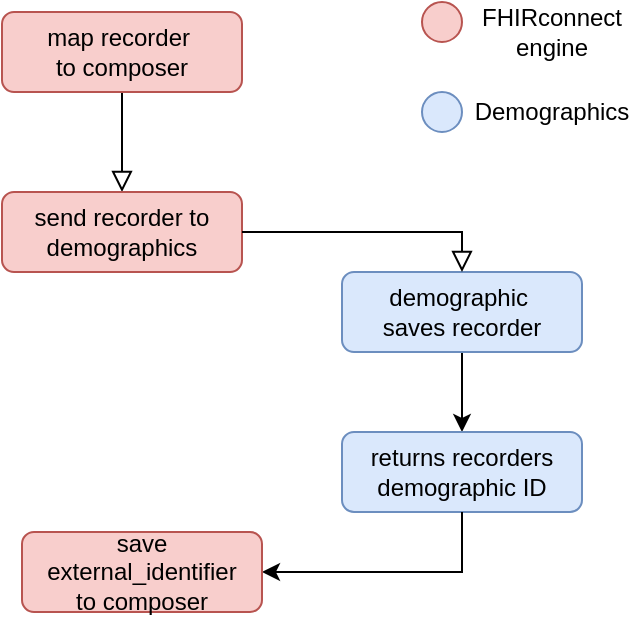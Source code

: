 <mxfile version="24.6.4" type="device">
  <diagram id="C5RBs43oDa-KdzZeNtuy" name="Page-1">
    <mxGraphModel dx="574" dy="352" grid="1" gridSize="10" guides="1" tooltips="1" connect="1" arrows="1" fold="1" page="1" pageScale="1" pageWidth="827" pageHeight="1169" math="0" shadow="0">
      <root>
        <mxCell id="WIyWlLk6GJQsqaUBKTNV-0" />
        <mxCell id="WIyWlLk6GJQsqaUBKTNV-1" parent="WIyWlLk6GJQsqaUBKTNV-0" />
        <mxCell id="WIyWlLk6GJQsqaUBKTNV-2" value="" style="rounded=0;html=1;jettySize=auto;orthogonalLoop=1;fontSize=11;endArrow=block;endFill=0;endSize=8;strokeWidth=1;shadow=0;labelBackgroundColor=none;edgeStyle=orthogonalEdgeStyle;" parent="WIyWlLk6GJQsqaUBKTNV-1" source="WIyWlLk6GJQsqaUBKTNV-3" edge="1">
          <mxGeometry relative="1" as="geometry">
            <mxPoint x="220" y="170" as="targetPoint" />
          </mxGeometry>
        </mxCell>
        <mxCell id="WIyWlLk6GJQsqaUBKTNV-3" value="map recorder&amp;nbsp;&lt;br&gt;to composer" style="rounded=1;whiteSpace=wrap;html=1;fontSize=12;glass=0;strokeWidth=1;shadow=0;fillColor=#f8cecc;strokeColor=#b85450;" parent="WIyWlLk6GJQsqaUBKTNV-1" vertex="1">
          <mxGeometry x="160" y="80" width="120" height="40" as="geometry" />
        </mxCell>
        <mxCell id="WIyWlLk6GJQsqaUBKTNV-7" value="send recorder to&lt;br&gt;demographics" style="rounded=1;whiteSpace=wrap;html=1;fontSize=12;glass=0;strokeWidth=1;shadow=0;fillColor=#f8cecc;strokeColor=#b85450;" parent="WIyWlLk6GJQsqaUBKTNV-1" vertex="1">
          <mxGeometry x="160" y="170" width="120" height="40" as="geometry" />
        </mxCell>
        <mxCell id="hFZJmU_uZsm3g-ISTHr6-5" value="" style="edgeStyle=orthogonalEdgeStyle;rounded=0;orthogonalLoop=1;jettySize=auto;html=1;" parent="WIyWlLk6GJQsqaUBKTNV-1" source="hFZJmU_uZsm3g-ISTHr6-0" target="hFZJmU_uZsm3g-ISTHr6-1" edge="1">
          <mxGeometry relative="1" as="geometry" />
        </mxCell>
        <mxCell id="hFZJmU_uZsm3g-ISTHr6-0" value="demographic&amp;nbsp;&lt;br&gt;saves recorder" style="rounded=1;whiteSpace=wrap;html=1;fontSize=12;glass=0;strokeWidth=1;shadow=0;fillColor=#dae8fc;strokeColor=#6c8ebf;" parent="WIyWlLk6GJQsqaUBKTNV-1" vertex="1">
          <mxGeometry x="330" y="210" width="120" height="40" as="geometry" />
        </mxCell>
        <mxCell id="hFZJmU_uZsm3g-ISTHr6-1" value="returns recorders&lt;br&gt;demographic ID" style="rounded=1;whiteSpace=wrap;html=1;fontSize=12;glass=0;strokeWidth=1;shadow=0;fillColor=#dae8fc;strokeColor=#6c8ebf;" parent="WIyWlLk6GJQsqaUBKTNV-1" vertex="1">
          <mxGeometry x="330" y="290" width="120" height="40" as="geometry" />
        </mxCell>
        <mxCell id="hFZJmU_uZsm3g-ISTHr6-6" value="" style="edgeStyle=orthogonalEdgeStyle;rounded=0;orthogonalLoop=1;jettySize=auto;html=1;endArrow=none;endFill=0;startArrow=classic;startFill=1;" parent="WIyWlLk6GJQsqaUBKTNV-1" source="hFZJmU_uZsm3g-ISTHr6-2" target="hFZJmU_uZsm3g-ISTHr6-1" edge="1">
          <mxGeometry relative="1" as="geometry" />
        </mxCell>
        <mxCell id="hFZJmU_uZsm3g-ISTHr6-2" value="save external_identifier&lt;br&gt;to composer" style="rounded=1;whiteSpace=wrap;html=1;fontSize=12;glass=0;strokeWidth=1;shadow=0;fillColor=#f8cecc;strokeColor=#b85450;" parent="WIyWlLk6GJQsqaUBKTNV-1" vertex="1">
          <mxGeometry x="170" y="340" width="120" height="40" as="geometry" />
        </mxCell>
        <mxCell id="hFZJmU_uZsm3g-ISTHr6-3" value="" style="rounded=0;html=1;jettySize=auto;orthogonalLoop=1;fontSize=11;endArrow=block;endFill=0;endSize=8;strokeWidth=1;shadow=0;labelBackgroundColor=none;edgeStyle=orthogonalEdgeStyle;exitX=1;exitY=0.5;exitDx=0;exitDy=0;entryX=0.5;entryY=0;entryDx=0;entryDy=0;" parent="WIyWlLk6GJQsqaUBKTNV-1" source="WIyWlLk6GJQsqaUBKTNV-7" target="hFZJmU_uZsm3g-ISTHr6-0" edge="1">
          <mxGeometry relative="1" as="geometry">
            <mxPoint x="230" y="130" as="sourcePoint" />
            <mxPoint x="230" y="180" as="targetPoint" />
          </mxGeometry>
        </mxCell>
        <mxCell id="hFZJmU_uZsm3g-ISTHr6-8" value="" style="ellipse;whiteSpace=wrap;html=1;aspect=fixed;fillColor=#f8cecc;strokeColor=#b85450;" parent="WIyWlLk6GJQsqaUBKTNV-1" vertex="1">
          <mxGeometry x="370" y="75" width="20" height="20" as="geometry" />
        </mxCell>
        <mxCell id="hFZJmU_uZsm3g-ISTHr6-9" value="" style="ellipse;whiteSpace=wrap;html=1;aspect=fixed;fillColor=#dae8fc;strokeColor=#6c8ebf;" parent="WIyWlLk6GJQsqaUBKTNV-1" vertex="1">
          <mxGeometry x="370" y="120" width="20" height="20" as="geometry" />
        </mxCell>
        <mxCell id="hFZJmU_uZsm3g-ISTHr6-12" value="FHIRconnect engine" style="text;html=1;align=center;verticalAlign=middle;whiteSpace=wrap;rounded=0;" parent="WIyWlLk6GJQsqaUBKTNV-1" vertex="1">
          <mxGeometry x="390" y="75" width="90" height="30" as="geometry" />
        </mxCell>
        <mxCell id="hFZJmU_uZsm3g-ISTHr6-13" value="Demographics" style="text;html=1;align=center;verticalAlign=middle;whiteSpace=wrap;rounded=0;" parent="WIyWlLk6GJQsqaUBKTNV-1" vertex="1">
          <mxGeometry x="390" y="115" width="90" height="30" as="geometry" />
        </mxCell>
      </root>
    </mxGraphModel>
  </diagram>
</mxfile>
